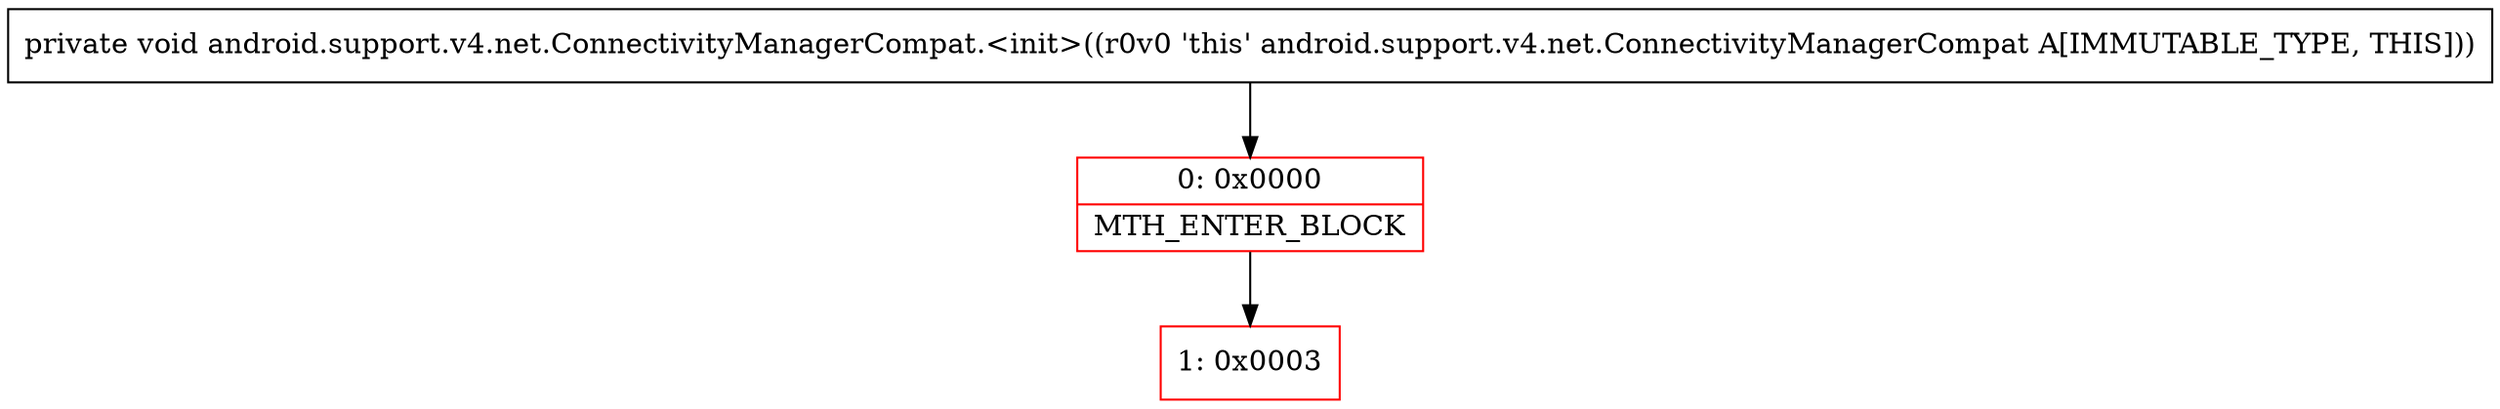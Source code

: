 digraph "CFG forandroid.support.v4.net.ConnectivityManagerCompat.\<init\>()V" {
subgraph cluster_Region_130989151 {
label = "R(0)";
node [shape=record,color=blue];
}
Node_0 [shape=record,color=red,label="{0\:\ 0x0000|MTH_ENTER_BLOCK\l}"];
Node_1 [shape=record,color=red,label="{1\:\ 0x0003}"];
MethodNode[shape=record,label="{private void android.support.v4.net.ConnectivityManagerCompat.\<init\>((r0v0 'this' android.support.v4.net.ConnectivityManagerCompat A[IMMUTABLE_TYPE, THIS])) }"];
MethodNode -> Node_0;
Node_0 -> Node_1;
}

